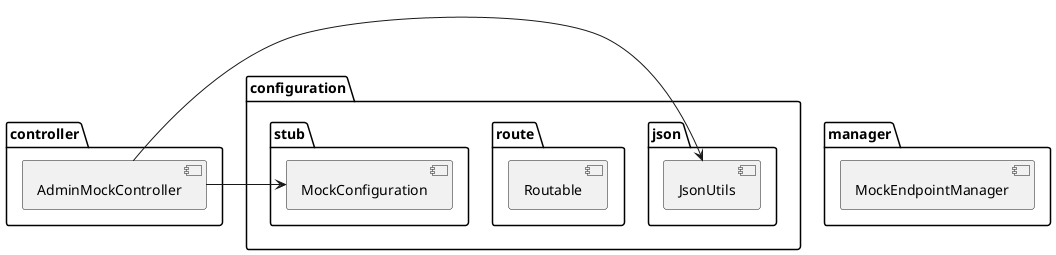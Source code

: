 @startuml

package configuration {
    package json {
        [JsonUtils]
    }

    package route {
        [Routable]
    }

    package stub {
        [MockConfiguration]
    }
}

package controller {
    [AdminMockController] as cont
}

package manager {
    [MockEndpointManager]
}

cont -> JsonUtils
cont -> MockConfiguration

@enduml